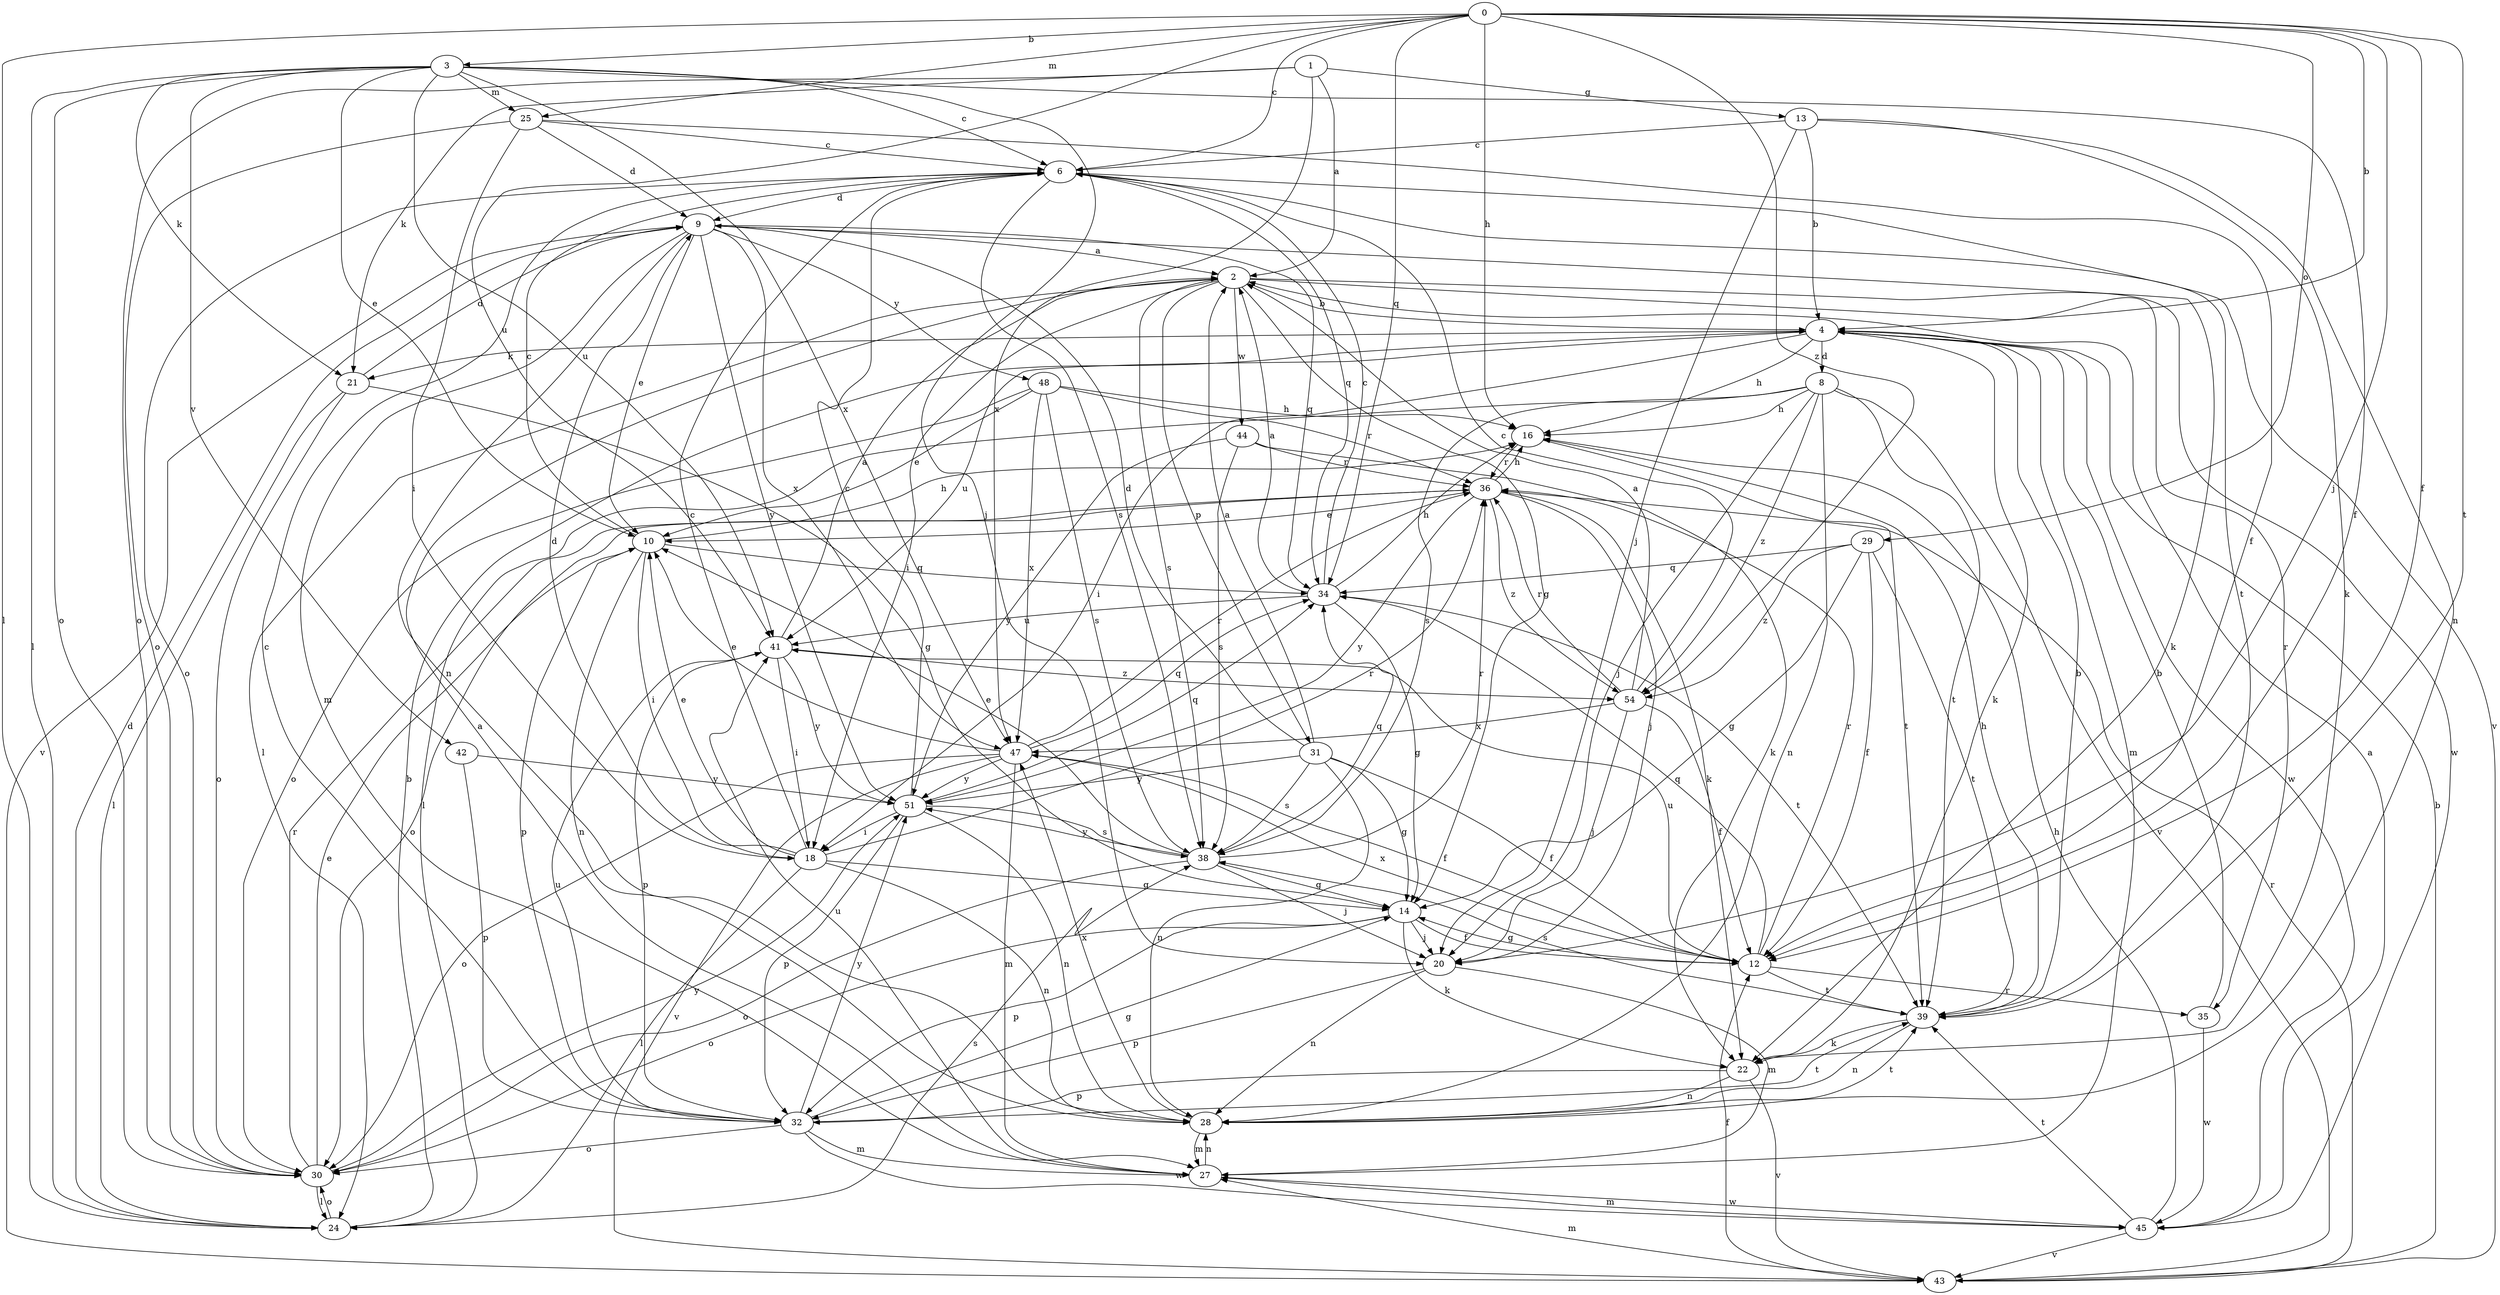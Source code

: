 strict digraph  {
0;
1;
2;
3;
4;
6;
8;
9;
10;
12;
13;
14;
16;
18;
20;
21;
22;
24;
25;
27;
28;
29;
30;
31;
32;
34;
35;
36;
38;
39;
41;
42;
43;
44;
45;
47;
48;
51;
54;
0 -> 3  [label=b];
0 -> 4  [label=b];
0 -> 6  [label=c];
0 -> 12  [label=f];
0 -> 16  [label=h];
0 -> 20  [label=j];
0 -> 24  [label=l];
0 -> 25  [label=m];
0 -> 29  [label=o];
0 -> 34  [label=q];
0 -> 39  [label=t];
0 -> 41  [label=u];
0 -> 54  [label=z];
1 -> 2  [label=a];
1 -> 13  [label=g];
1 -> 21  [label=k];
1 -> 30  [label=o];
1 -> 47  [label=x];
2 -> 4  [label=b];
2 -> 14  [label=g];
2 -> 18  [label=i];
2 -> 24  [label=l];
2 -> 31  [label=p];
2 -> 35  [label=r];
2 -> 38  [label=s];
2 -> 44  [label=w];
2 -> 45  [label=w];
3 -> 6  [label=c];
3 -> 10  [label=e];
3 -> 12  [label=f];
3 -> 20  [label=j];
3 -> 21  [label=k];
3 -> 24  [label=l];
3 -> 25  [label=m];
3 -> 30  [label=o];
3 -> 41  [label=u];
3 -> 42  [label=v];
3 -> 47  [label=x];
4 -> 8  [label=d];
4 -> 16  [label=h];
4 -> 18  [label=i];
4 -> 21  [label=k];
4 -> 22  [label=k];
4 -> 27  [label=m];
4 -> 41  [label=u];
4 -> 45  [label=w];
6 -> 9  [label=d];
6 -> 30  [label=o];
6 -> 34  [label=q];
6 -> 38  [label=s];
6 -> 39  [label=t];
6 -> 43  [label=v];
8 -> 16  [label=h];
8 -> 20  [label=j];
8 -> 24  [label=l];
8 -> 28  [label=n];
8 -> 38  [label=s];
8 -> 39  [label=t];
8 -> 43  [label=v];
8 -> 54  [label=z];
9 -> 2  [label=a];
9 -> 10  [label=e];
9 -> 22  [label=k];
9 -> 27  [label=m];
9 -> 28  [label=n];
9 -> 34  [label=q];
9 -> 43  [label=v];
9 -> 47  [label=x];
9 -> 48  [label=y];
9 -> 51  [label=y];
10 -> 6  [label=c];
10 -> 16  [label=h];
10 -> 18  [label=i];
10 -> 28  [label=n];
10 -> 32  [label=p];
10 -> 34  [label=q];
12 -> 14  [label=g];
12 -> 34  [label=q];
12 -> 35  [label=r];
12 -> 36  [label=r];
12 -> 39  [label=t];
12 -> 41  [label=u];
12 -> 47  [label=x];
13 -> 4  [label=b];
13 -> 6  [label=c];
13 -> 20  [label=j];
13 -> 22  [label=k];
13 -> 28  [label=n];
14 -> 12  [label=f];
14 -> 20  [label=j];
14 -> 22  [label=k];
14 -> 30  [label=o];
14 -> 32  [label=p];
16 -> 36  [label=r];
16 -> 39  [label=t];
18 -> 6  [label=c];
18 -> 9  [label=d];
18 -> 10  [label=e];
18 -> 14  [label=g];
18 -> 24  [label=l];
18 -> 28  [label=n];
18 -> 36  [label=r];
20 -> 27  [label=m];
20 -> 28  [label=n];
20 -> 32  [label=p];
21 -> 9  [label=d];
21 -> 14  [label=g];
21 -> 24  [label=l];
21 -> 30  [label=o];
22 -> 28  [label=n];
22 -> 32  [label=p];
22 -> 43  [label=v];
24 -> 4  [label=b];
24 -> 9  [label=d];
24 -> 30  [label=o];
24 -> 38  [label=s];
25 -> 6  [label=c];
25 -> 9  [label=d];
25 -> 12  [label=f];
25 -> 18  [label=i];
25 -> 30  [label=o];
27 -> 2  [label=a];
27 -> 28  [label=n];
27 -> 41  [label=u];
27 -> 45  [label=w];
28 -> 27  [label=m];
28 -> 39  [label=t];
28 -> 47  [label=x];
29 -> 12  [label=f];
29 -> 14  [label=g];
29 -> 34  [label=q];
29 -> 39  [label=t];
29 -> 54  [label=z];
30 -> 10  [label=e];
30 -> 24  [label=l];
30 -> 36  [label=r];
30 -> 51  [label=y];
31 -> 2  [label=a];
31 -> 9  [label=d];
31 -> 12  [label=f];
31 -> 14  [label=g];
31 -> 28  [label=n];
31 -> 38  [label=s];
31 -> 51  [label=y];
32 -> 6  [label=c];
32 -> 14  [label=g];
32 -> 27  [label=m];
32 -> 30  [label=o];
32 -> 39  [label=t];
32 -> 41  [label=u];
32 -> 45  [label=w];
32 -> 51  [label=y];
34 -> 2  [label=a];
34 -> 6  [label=c];
34 -> 14  [label=g];
34 -> 16  [label=h];
34 -> 39  [label=t];
34 -> 41  [label=u];
35 -> 4  [label=b];
35 -> 45  [label=w];
36 -> 10  [label=e];
36 -> 16  [label=h];
36 -> 20  [label=j];
36 -> 22  [label=k];
36 -> 30  [label=o];
36 -> 51  [label=y];
36 -> 54  [label=z];
38 -> 10  [label=e];
38 -> 14  [label=g];
38 -> 20  [label=j];
38 -> 30  [label=o];
38 -> 34  [label=q];
38 -> 36  [label=r];
38 -> 51  [label=y];
39 -> 4  [label=b];
39 -> 16  [label=h];
39 -> 22  [label=k];
39 -> 28  [label=n];
39 -> 38  [label=s];
41 -> 2  [label=a];
41 -> 18  [label=i];
41 -> 32  [label=p];
41 -> 51  [label=y];
41 -> 54  [label=z];
42 -> 32  [label=p];
42 -> 51  [label=y];
43 -> 4  [label=b];
43 -> 12  [label=f];
43 -> 27  [label=m];
43 -> 36  [label=r];
44 -> 22  [label=k];
44 -> 36  [label=r];
44 -> 38  [label=s];
44 -> 51  [label=y];
45 -> 2  [label=a];
45 -> 16  [label=h];
45 -> 27  [label=m];
45 -> 39  [label=t];
45 -> 43  [label=v];
47 -> 10  [label=e];
47 -> 12  [label=f];
47 -> 27  [label=m];
47 -> 30  [label=o];
47 -> 34  [label=q];
47 -> 36  [label=r];
47 -> 43  [label=v];
47 -> 51  [label=y];
48 -> 10  [label=e];
48 -> 16  [label=h];
48 -> 30  [label=o];
48 -> 36  [label=r];
48 -> 38  [label=s];
48 -> 47  [label=x];
51 -> 6  [label=c];
51 -> 18  [label=i];
51 -> 28  [label=n];
51 -> 32  [label=p];
51 -> 34  [label=q];
51 -> 38  [label=s];
54 -> 2  [label=a];
54 -> 6  [label=c];
54 -> 12  [label=f];
54 -> 20  [label=j];
54 -> 36  [label=r];
54 -> 47  [label=x];
}
